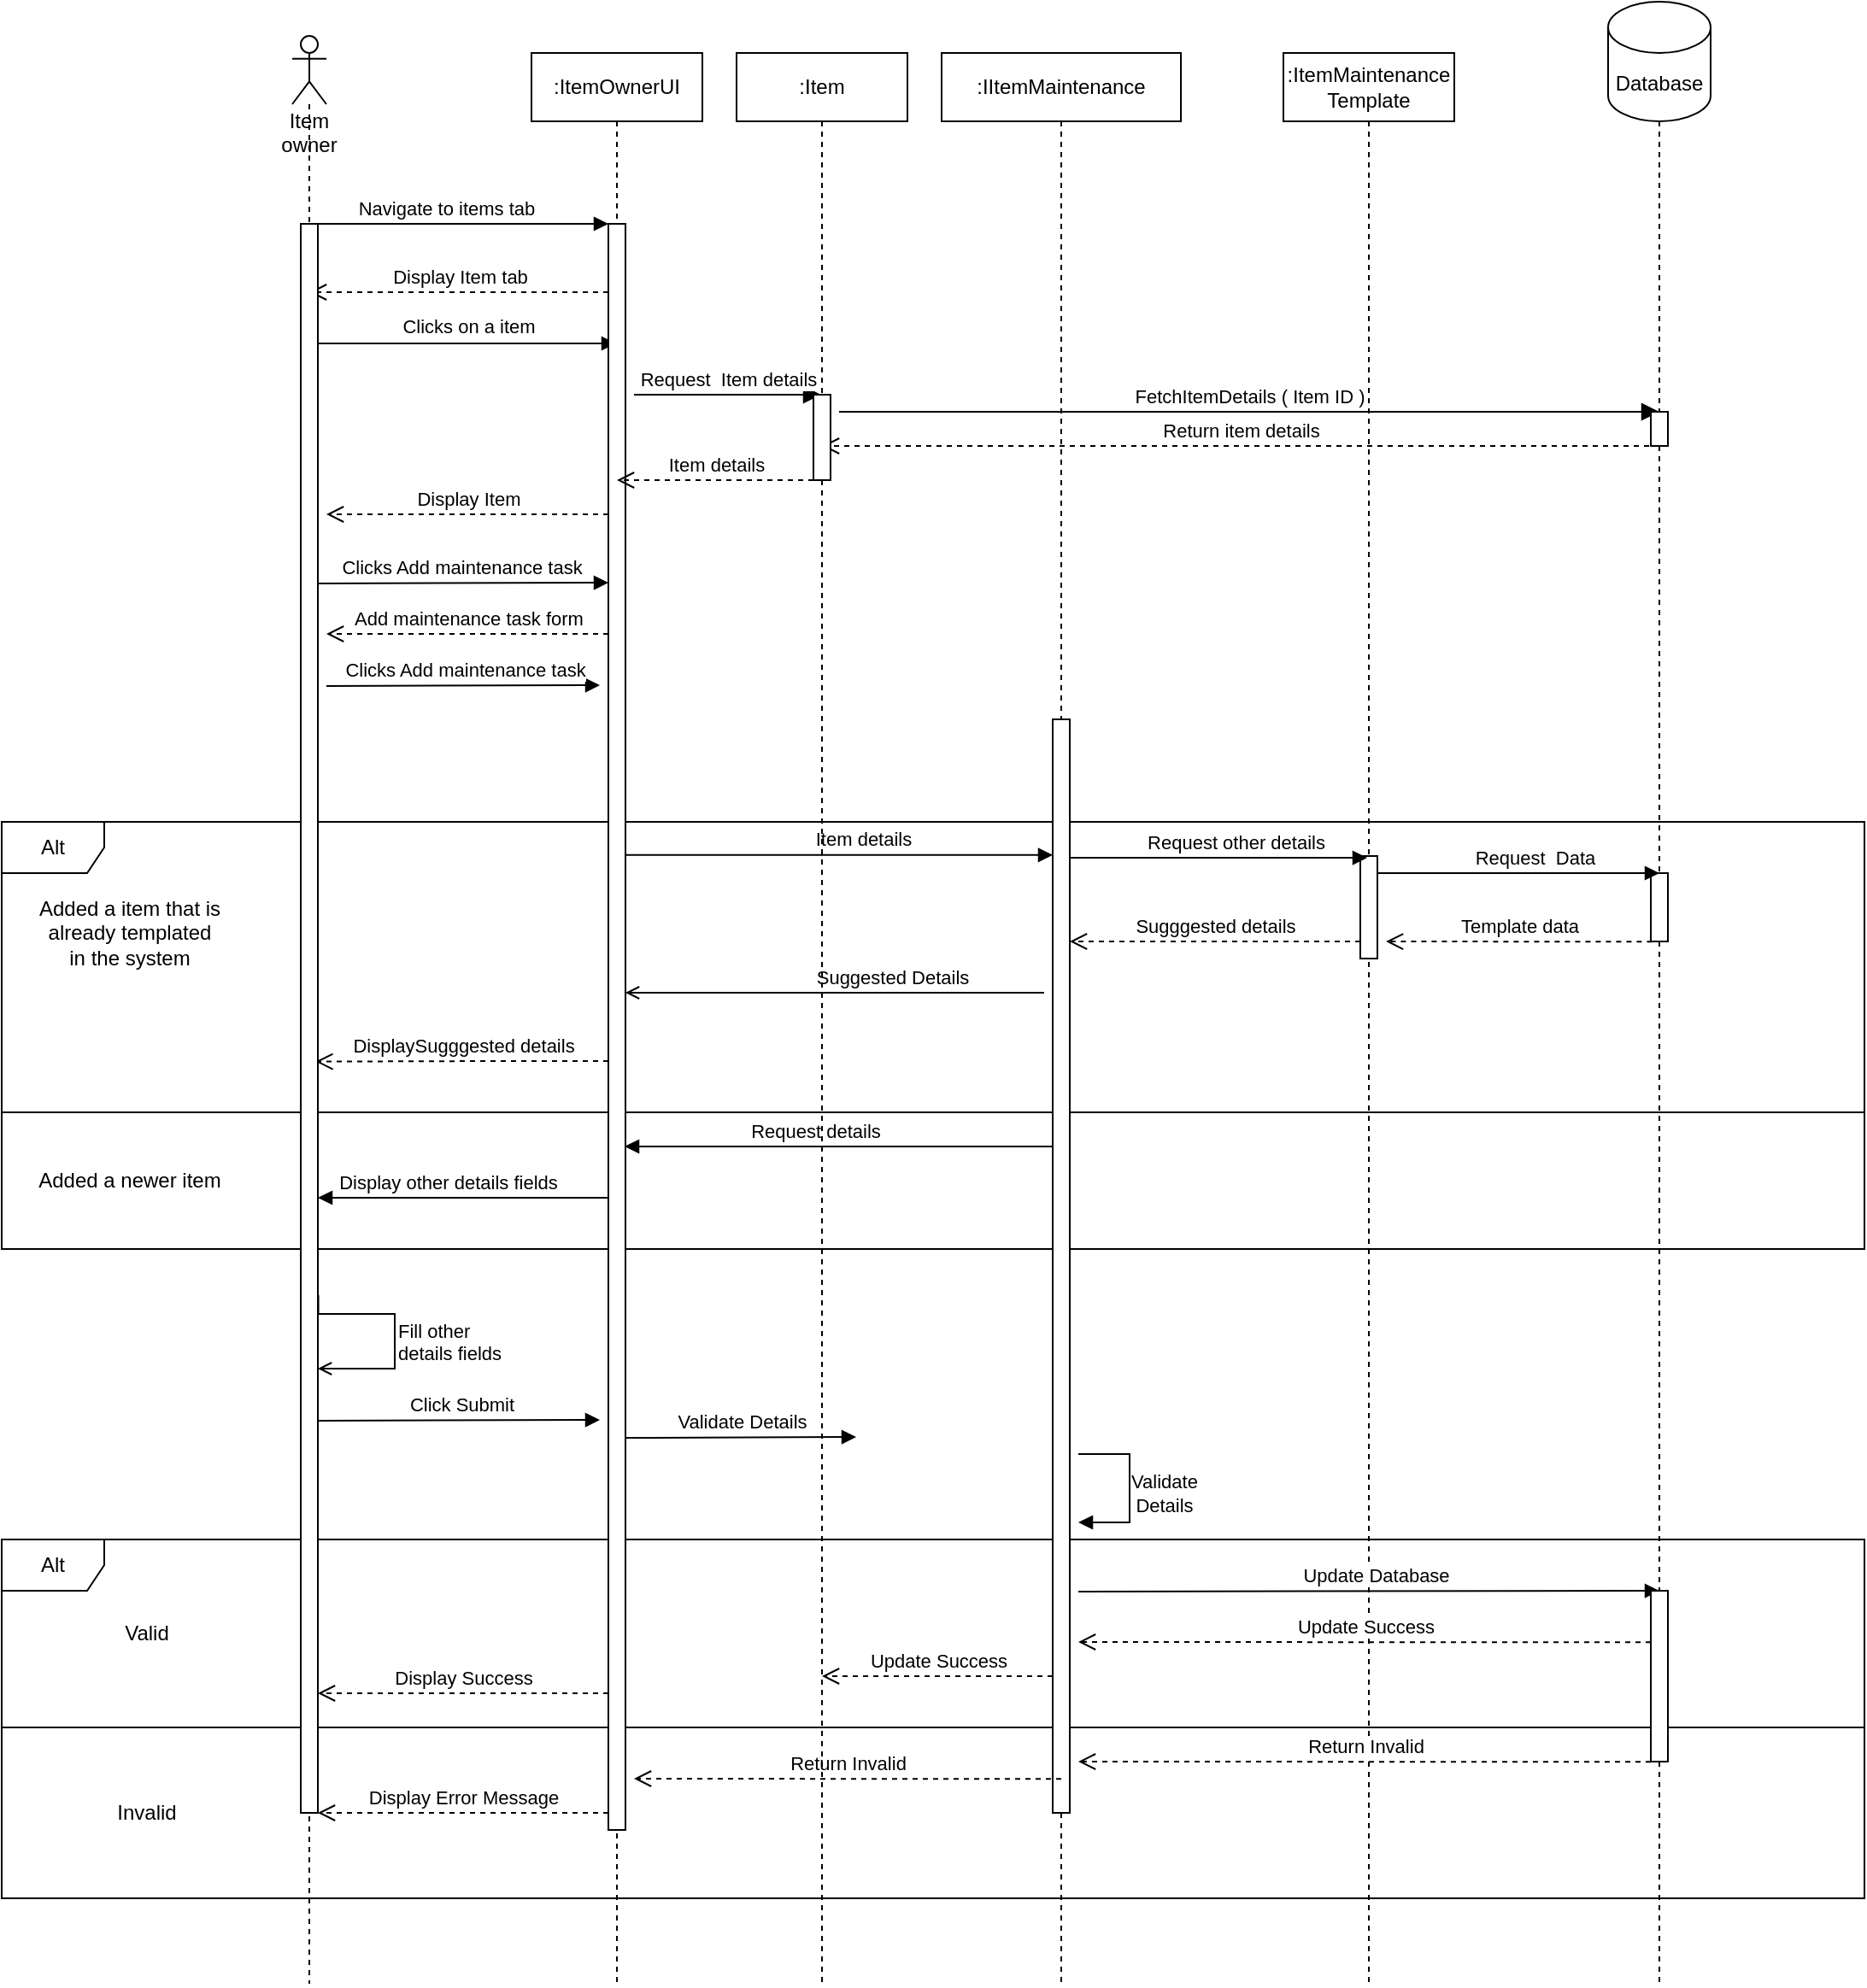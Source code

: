 <mxfile version="20.3.0" type="device"><diagram id="6SdmbmW-EF-M8GK9xfev" name="Page-1"><mxGraphModel dx="868" dy="1614" grid="1" gridSize="10" guides="1" tooltips="1" connect="1" arrows="1" fold="1" page="1" pageScale="1" pageWidth="850" pageHeight="1100" math="0" shadow="0"><root><mxCell id="0"/><mxCell id="1" parent="0"/><mxCell id="6gJRPSDtbmuujmaG9Sdf-45" value="" style="html=1;fillColor=none;" parent="1" vertex="1"><mxGeometry x="240" y="940" width="1090" height="100" as="geometry"/></mxCell><mxCell id="6gJRPSDtbmuujmaG9Sdf-46" value="Alt" style="shape=umlFrame;whiteSpace=wrap;html=1;fillColor=none;" parent="1" vertex="1"><mxGeometry x="240" y="830" width="1090" height="110" as="geometry"/></mxCell><mxCell id="6gJRPSDtbmuujmaG9Sdf-42" value="" style="html=1;fillColor=none;" parent="1" vertex="1"><mxGeometry x="240" y="580" width="1090" height="80" as="geometry"/></mxCell><mxCell id="6gJRPSDtbmuujmaG9Sdf-43" value="Alt" style="shape=umlFrame;whiteSpace=wrap;html=1;" parent="1" vertex="1"><mxGeometry x="240" y="410" width="1090" height="170" as="geometry"/></mxCell><mxCell id="6gJRPSDtbmuujmaG9Sdf-1" value="Item owner" style="shape=umlLifeline;participant=umlActor;perimeter=lifelinePerimeter;whiteSpace=wrap;html=1;container=1;collapsible=0;recursiveResize=0;verticalAlign=top;spacingTop=36;outlineConnect=0;align=center;" parent="1" vertex="1"><mxGeometry x="410" y="-50" width="20" height="1140" as="geometry"/></mxCell><mxCell id="6gJRPSDtbmuujmaG9Sdf-2" value=":ItemOwnerUI" style="shape=umlLifeline;perimeter=lifelinePerimeter;whiteSpace=wrap;html=1;container=0;collapsible=0;recursiveResize=0;outlineConnect=0;" parent="1" vertex="1"><mxGeometry x="550" y="-40" width="100" height="1130" as="geometry"/></mxCell><mxCell id="6gJRPSDtbmuujmaG9Sdf-13" value="Display Item tab" style="html=1;verticalAlign=bottom;endArrow=open;dashed=1;endSize=8;rounded=0;" parent="1" source="6gJRPSDtbmuujmaG9Sdf-3" target="6gJRPSDtbmuujmaG9Sdf-1" edge="1"><mxGeometry relative="1" as="geometry"><mxPoint x="500" y="136" as="targetPoint"/><mxPoint x="560" y="100" as="sourcePoint"/><Array as="points"><mxPoint x="500" y="100"/></Array></mxGeometry></mxCell><mxCell id="6gJRPSDtbmuujmaG9Sdf-14" value="Clicks on a item" style="html=1;verticalAlign=bottom;endArrow=block;rounded=0;" parent="1" target="6gJRPSDtbmuujmaG9Sdf-2" edge="1"><mxGeometry x="0.029" y="1" relative="1" as="geometry"><mxPoint x="420" y="130" as="sourcePoint"/><mxPoint x="565" y="130" as="targetPoint"/><Array as="points"><mxPoint x="420" y="130"/></Array><mxPoint as="offset"/></mxGeometry></mxCell><mxCell id="6gJRPSDtbmuujmaG9Sdf-15" value=":IItemMaintenance" style="shape=umlLifeline;perimeter=lifelinePerimeter;whiteSpace=wrap;html=1;container=1;collapsible=0;recursiveResize=0;outlineConnect=0;" parent="1" vertex="1"><mxGeometry x="790" y="-40" width="140" height="1130" as="geometry"/></mxCell><mxCell id="6gJRPSDtbmuujmaG9Sdf-16" value="" style="html=1;points=[];perimeter=orthogonalPerimeter;" parent="6gJRPSDtbmuujmaG9Sdf-15" vertex="1"><mxGeometry x="65" y="390" width="10" height="640" as="geometry"/></mxCell><mxCell id="6gJRPSDtbmuujmaG9Sdf-18" style="edgeStyle=orthogonalEdgeStyle;rounded=0;orthogonalLoop=1;jettySize=auto;html=1;endArrow=block;endFill=1;" parent="6gJRPSDtbmuujmaG9Sdf-15" edge="1"><mxGeometry relative="1" as="geometry"><mxPoint x="80" y="820" as="sourcePoint"/><mxPoint x="80" y="860" as="targetPoint"/><Array as="points"><mxPoint x="110" y="820"/><mxPoint x="110" y="860"/></Array></mxGeometry></mxCell><mxCell id="6gJRPSDtbmuujmaG9Sdf-19" value="Validate&lt;br&gt;Details" style="edgeLabel;html=1;align=center;verticalAlign=middle;resizable=0;points=[];" parent="6gJRPSDtbmuujmaG9Sdf-18" vertex="1" connectable="0"><mxGeometry x="-0.152" y="-2" relative="1" as="geometry"><mxPoint x="22" y="10" as="offset"/></mxGeometry></mxCell><mxCell id="6gJRPSDtbmuujmaG9Sdf-20" value="Update Success" style="html=1;verticalAlign=bottom;endArrow=open;dashed=1;endSize=8;rounded=0;" parent="6gJRPSDtbmuujmaG9Sdf-15" edge="1"><mxGeometry relative="1" as="geometry"><mxPoint x="-70" y="950" as="targetPoint"/><mxPoint x="65" y="950" as="sourcePoint"/><Array as="points"/></mxGeometry></mxCell><mxCell id="6gJRPSDtbmuujmaG9Sdf-52" value="FetchItemDetails ( Item ID )" style="html=1;verticalAlign=bottom;endArrow=block;endSize=8;rounded=0;endFill=1;" parent="6gJRPSDtbmuujmaG9Sdf-15" edge="1"><mxGeometry relative="1" as="geometry"><mxPoint x="420" y="210" as="targetPoint"/><mxPoint x="-60" y="210" as="sourcePoint"/><Array as="points"><mxPoint x="-60" y="210"/></Array></mxGeometry></mxCell><mxCell id="6gJRPSDtbmuujmaG9Sdf-21" value=":ItemMaintenance&lt;br&gt;Template" style="shape=umlLifeline;perimeter=lifelinePerimeter;whiteSpace=wrap;html=1;container=1;collapsible=0;recursiveResize=0;outlineConnect=0;" parent="1" vertex="1"><mxGeometry x="990" y="-40" width="100" height="1130" as="geometry"/></mxCell><mxCell id="6gJRPSDtbmuujmaG9Sdf-53" value="Return item details" style="html=1;verticalAlign=bottom;endArrow=open;dashed=1;endSize=8;rounded=0;" parent="6gJRPSDtbmuujmaG9Sdf-21" target="6gJRPSDtbmuujmaG9Sdf-50" edge="1"><mxGeometry relative="1" as="geometry"><mxPoint x="-125" y="230" as="targetPoint"/><mxPoint x="220" y="230" as="sourcePoint"/><Array as="points"><mxPoint x="-44.7" y="230"/></Array></mxGeometry></mxCell><mxCell id="6gJRPSDtbmuujmaG9Sdf-22" style="rounded=0;orthogonalLoop=1;jettySize=auto;html=1;exitX=0.5;exitY=1;exitDx=0;exitDy=0;exitPerimeter=0;endArrow=none;endFill=0;dashed=1;startArrow=none;" parent="1" source="6gJRPSDtbmuujmaG9Sdf-44" edge="1"><mxGeometry relative="1" as="geometry"><mxPoint x="1210" y="1090" as="targetPoint"/></mxGeometry></mxCell><mxCell id="6gJRPSDtbmuujmaG9Sdf-23" value="Database" style="shape=cylinder3;whiteSpace=wrap;html=1;boundedLbl=1;backgroundOutline=1;size=15;" parent="1" vertex="1"><mxGeometry x="1180" y="-70" width="60" height="70" as="geometry"/></mxCell><mxCell id="6gJRPSDtbmuujmaG9Sdf-24" value="" style="html=1;points=[];perimeter=orthogonalPerimeter;" parent="1" vertex="1"><mxGeometry x="1035" y="430" width="10" height="60" as="geometry"/></mxCell><mxCell id="6gJRPSDtbmuujmaG9Sdf-25" value="Request other details" style="html=1;verticalAlign=bottom;endArrow=block;rounded=0;entryX=0.4;entryY=0.017;entryDx=0;entryDy=0;entryPerimeter=0;" parent="1" target="6gJRPSDtbmuujmaG9Sdf-24" edge="1"><mxGeometry x="0.111" relative="1" as="geometry"><mxPoint x="865" y="431.02" as="sourcePoint"/><mxPoint x="1009" y="430.45" as="targetPoint"/><Array as="points"/><mxPoint as="offset"/></mxGeometry></mxCell><mxCell id="6gJRPSDtbmuujmaG9Sdf-26" value="Sugggested details" style="html=1;verticalAlign=bottom;endArrow=open;dashed=1;endSize=8;rounded=0;" parent="1" edge="1"><mxGeometry relative="1" as="geometry"><mxPoint x="865" y="480" as="targetPoint"/><mxPoint x="1035" y="480" as="sourcePoint"/><Array as="points"><mxPoint x="970" y="480"/></Array></mxGeometry></mxCell><mxCell id="6gJRPSDtbmuujmaG9Sdf-27" value="Suggested Details" style="html=1;verticalAlign=bottom;endArrow=open;rounded=0;endFill=0;" parent="1" edge="1"><mxGeometry x="0.111" relative="1" as="geometry"><mxPoint x="745" y="510" as="sourcePoint"/><mxPoint x="605" y="510" as="targetPoint"/><Array as="points"><mxPoint x="850" y="510"/><mxPoint x="745" y="510"/></Array><mxPoint as="offset"/></mxGeometry></mxCell><mxCell id="6gJRPSDtbmuujmaG9Sdf-28" value="" style="html=1;points=[];perimeter=orthogonalPerimeter;" parent="1" vertex="1"><mxGeometry x="1205" y="440" width="10" height="40" as="geometry"/></mxCell><mxCell id="6gJRPSDtbmuujmaG9Sdf-29" value="" style="edgeStyle=orthogonalEdgeStyle;rounded=0;orthogonalLoop=1;jettySize=auto;html=1;exitX=0.5;exitY=1;exitDx=0;exitDy=0;exitPerimeter=0;endArrow=none;endFill=0;dashed=1;startArrow=none;" parent="1" source="6gJRPSDtbmuujmaG9Sdf-54" target="6gJRPSDtbmuujmaG9Sdf-28" edge="1"><mxGeometry relative="1" as="geometry"><mxPoint x="1210" y="591.429" as="targetPoint"/><mxPoint x="1210" y="2.274e-13" as="sourcePoint"/></mxGeometry></mxCell><mxCell id="6gJRPSDtbmuujmaG9Sdf-30" value="Request&amp;nbsp; Data" style="html=1;verticalAlign=bottom;endArrow=block;rounded=0;exitX=1;exitY=0.273;exitDx=0;exitDy=0;exitPerimeter=0;" parent="1" edge="1"><mxGeometry x="0.111" relative="1" as="geometry"><mxPoint x="1045" y="440.0" as="sourcePoint"/><mxPoint x="1210" y="440" as="targetPoint"/><Array as="points"/><mxPoint as="offset"/></mxGeometry></mxCell><mxCell id="6gJRPSDtbmuujmaG9Sdf-31" value="Template data" style="html=1;verticalAlign=bottom;endArrow=open;dashed=1;endSize=8;rounded=0;exitX=0.071;exitY=1.004;exitDx=0;exitDy=0;exitPerimeter=0;" parent="1" source="6gJRPSDtbmuujmaG9Sdf-28" edge="1"><mxGeometry relative="1" as="geometry"><mxPoint x="1050" y="480" as="targetPoint"/><mxPoint x="1045" y="490" as="sourcePoint"/><Array as="points"/></mxGeometry></mxCell><mxCell id="6gJRPSDtbmuujmaG9Sdf-32" value="Added a item that is already templated in the system" style="text;html=1;strokeColor=none;fillColor=none;align=center;verticalAlign=middle;whiteSpace=wrap;rounded=0;" parent="1" vertex="1"><mxGeometry x="260" y="460" width="110" height="30" as="geometry"/></mxCell><mxCell id="6gJRPSDtbmuujmaG9Sdf-33" value="Added a newer item" style="text;html=1;strokeColor=none;fillColor=none;align=center;verticalAlign=middle;whiteSpace=wrap;rounded=0;" parent="1" vertex="1"><mxGeometry x="260" y="605" width="110" height="30" as="geometry"/></mxCell><mxCell id="6gJRPSDtbmuujmaG9Sdf-34" value="Request details" style="html=1;verticalAlign=bottom;endArrow=block;rounded=0;entryX=0.95;entryY=0.48;entryDx=0;entryDy=0;entryPerimeter=0;endFill=1;" parent="1" edge="1"><mxGeometry x="0.111" relative="1" as="geometry"><mxPoint x="855" y="600" as="sourcePoint"/><mxPoint x="604.5" y="600" as="targetPoint"/><Array as="points"/><mxPoint as="offset"/></mxGeometry></mxCell><mxCell id="6gJRPSDtbmuujmaG9Sdf-35" value="" style="rounded=0;orthogonalLoop=1;jettySize=auto;html=1;exitX=0.5;exitY=1;exitDx=0;exitDy=0;exitPerimeter=0;endArrow=none;endFill=0;dashed=1;startArrow=none;" parent="1" source="6gJRPSDtbmuujmaG9Sdf-28" target="6gJRPSDtbmuujmaG9Sdf-44" edge="1"><mxGeometry relative="1" as="geometry"><mxPoint x="1210" y="1090" as="targetPoint"/><mxPoint x="1210" y="480" as="sourcePoint"/></mxGeometry></mxCell><mxCell id="6gJRPSDtbmuujmaG9Sdf-36" value="Click Submit" style="html=1;verticalAlign=bottom;endArrow=block;rounded=0;startArrow=none;" parent="1" edge="1"><mxGeometry x="0.029" relative="1" as="geometry"><mxPoint x="425" y="760.5" as="sourcePoint"/><mxPoint x="590" y="760" as="targetPoint"/><Array as="points"><mxPoint x="425" y="760.5"/></Array><mxPoint x="-1" as="offset"/></mxGeometry></mxCell><mxCell id="6gJRPSDtbmuujmaG9Sdf-37" value="Update Database" style="html=1;verticalAlign=bottom;endArrow=block;rounded=0;startArrow=none;" parent="1" edge="1"><mxGeometry x="0.029" relative="1" as="geometry"><mxPoint x="870" y="860.5" as="sourcePoint"/><mxPoint x="1210" y="860" as="targetPoint"/><Array as="points"/><mxPoint x="-1" as="offset"/></mxGeometry></mxCell><mxCell id="6gJRPSDtbmuujmaG9Sdf-38" value="Update Success" style="html=1;verticalAlign=bottom;endArrow=open;dashed=1;endSize=8;rounded=0;exitX=0.071;exitY=1.004;exitDx=0;exitDy=0;exitPerimeter=0;" parent="1" edge="1"><mxGeometry relative="1" as="geometry"><mxPoint x="870" y="890" as="targetPoint"/><mxPoint x="1205" y="890.16" as="sourcePoint"/><Array as="points"/></mxGeometry></mxCell><mxCell id="6gJRPSDtbmuujmaG9Sdf-39" value="Display Success" style="html=1;verticalAlign=bottom;endArrow=open;dashed=1;endSize=8;rounded=0;" parent="1" edge="1"><mxGeometry relative="1" as="geometry"><mxPoint x="425.0" y="920" as="targetPoint"/><mxPoint x="595" y="920" as="sourcePoint"/><Array as="points"/></mxGeometry></mxCell><mxCell id="6gJRPSDtbmuujmaG9Sdf-40" value="Return Invalid" style="html=1;verticalAlign=bottom;endArrow=open;dashed=1;endSize=8;rounded=0;exitX=0.071;exitY=1.004;exitDx=0;exitDy=0;exitPerimeter=0;" parent="1" edge="1"><mxGeometry relative="1" as="geometry"><mxPoint x="870" y="960" as="targetPoint"/><mxPoint x="1205" y="960.16" as="sourcePoint"/><Array as="points"/></mxGeometry></mxCell><mxCell id="6gJRPSDtbmuujmaG9Sdf-41" value="Return Invalid" style="html=1;verticalAlign=bottom;endArrow=open;dashed=1;endSize=8;rounded=0;exitX=0.5;exitY=0.969;exitDx=0;exitDy=0;exitPerimeter=0;" parent="1" source="6gJRPSDtbmuujmaG9Sdf-16" edge="1"><mxGeometry relative="1" as="geometry"><mxPoint x="610" y="970" as="targetPoint"/><mxPoint x="745" y="970" as="sourcePoint"/><Array as="points"/></mxGeometry></mxCell><mxCell id="6gJRPSDtbmuujmaG9Sdf-44" value="" style="html=1;points=[];perimeter=orthogonalPerimeter;" parent="1" vertex="1"><mxGeometry x="1205" y="860" width="10" height="100" as="geometry"/></mxCell><mxCell id="6gJRPSDtbmuujmaG9Sdf-17" value="Item details" style="html=1;verticalAlign=bottom;endArrow=block;rounded=0;endFill=1;exitX=0.988;exitY=0.393;exitDx=0;exitDy=0;exitPerimeter=0;" parent="1" source="6gJRPSDtbmuujmaG9Sdf-3" target="6gJRPSDtbmuujmaG9Sdf-16" edge="1"><mxGeometry x="0.111" relative="1" as="geometry"><mxPoint x="610" y="300" as="sourcePoint"/><mxPoint x="720" y="300" as="targetPoint"/><Array as="points"/><mxPoint as="offset"/></mxGeometry></mxCell><mxCell id="6gJRPSDtbmuujmaG9Sdf-3" value="" style="html=1;points=[];perimeter=orthogonalPerimeter;" parent="1" vertex="1"><mxGeometry x="595" y="60" width="10" height="940" as="geometry"/></mxCell><mxCell id="6gJRPSDtbmuujmaG9Sdf-4" value="Navigate to items tab" style="html=1;verticalAlign=bottom;endArrow=block;entryX=0;entryY=0;rounded=0;endFill=1;" parent="1" target="6gJRPSDtbmuujmaG9Sdf-3" edge="1"><mxGeometry x="0.333" relative="1" as="geometry"><mxPoint x="530" y="60" as="sourcePoint"/><Array as="points"><mxPoint x="420" y="60"/></Array><mxPoint as="offset"/></mxGeometry></mxCell><mxCell id="6gJRPSDtbmuujmaG9Sdf-5" value="Request&amp;nbsp; Item details" style="html=1;verticalAlign=bottom;endArrow=block;endSize=8;rounded=0;endFill=1;" parent="1" target="6gJRPSDtbmuujmaG9Sdf-50" edge="1"><mxGeometry relative="1" as="geometry"><mxPoint x="449.929" y="160" as="targetPoint"/><mxPoint x="610" y="160" as="sourcePoint"/><Array as="points"><mxPoint x="610" y="160"/></Array></mxGeometry></mxCell><mxCell id="6gJRPSDtbmuujmaG9Sdf-6" value="Clicks Add maintenance task" style="html=1;verticalAlign=bottom;endArrow=block;entryX=0;entryY=0;rounded=0;startArrow=none;" parent="1" edge="1"><mxGeometry x="0.029" relative="1" as="geometry"><mxPoint x="420" y="270.5" as="sourcePoint"/><mxPoint x="595" y="270" as="targetPoint"/><Array as="points"><mxPoint x="420" y="270.5"/></Array><mxPoint x="-1" as="offset"/></mxGeometry></mxCell><mxCell id="6gJRPSDtbmuujmaG9Sdf-7" value="DisplaySugggested details" style="html=1;verticalAlign=bottom;endArrow=open;dashed=1;endSize=8;rounded=0;entryX=0.867;entryY=0.602;entryDx=0;entryDy=0;entryPerimeter=0;" parent="1" edge="1"><mxGeometry relative="1" as="geometry"><mxPoint x="423.67" y="550.3" as="targetPoint"/><mxPoint x="595.0" y="550" as="sourcePoint"/><Array as="points"><mxPoint x="530.0" y="550"/></Array></mxGeometry></mxCell><mxCell id="6gJRPSDtbmuujmaG9Sdf-8" value="" style="html=1;points=[];perimeter=orthogonalPerimeter;" parent="1" vertex="1"><mxGeometry x="415" y="60" width="10" height="930" as="geometry"/></mxCell><mxCell id="6gJRPSDtbmuujmaG9Sdf-9" value="Display other details fields" style="html=1;verticalAlign=bottom;endArrow=block;rounded=0;endFill=1;exitX=-0.015;exitY=0.597;exitDx=0;exitDy=0;exitPerimeter=0;" parent="1" edge="1"><mxGeometry x="0.111" relative="1" as="geometry"><mxPoint x="595.0" y="630" as="sourcePoint"/><mxPoint x="425.0" y="630" as="targetPoint"/><Array as="points"/><mxPoint as="offset"/></mxGeometry></mxCell><mxCell id="6gJRPSDtbmuujmaG9Sdf-10" value="Fill other &lt;br&gt;details fields" style="html=1;verticalAlign=bottom;endArrow=open;rounded=0;endFill=0;exitX=1.027;exitY=0.573;exitDx=0;exitDy=0;exitPerimeter=0;edgeStyle=orthogonalEdgeStyle;align=left;" parent="1" edge="1"><mxGeometry x="0.323" relative="1" as="geometry"><mxPoint x="425.27" y="686.94" as="sourcePoint"/><mxPoint x="425" y="730" as="targetPoint"/><Array as="points"><mxPoint x="470" y="698"/><mxPoint x="470" y="730"/></Array><mxPoint as="offset"/></mxGeometry></mxCell><mxCell id="6gJRPSDtbmuujmaG9Sdf-11" value="Validate Details" style="html=1;verticalAlign=bottom;endArrow=block;rounded=0;startArrow=none;" parent="1" edge="1"><mxGeometry x="0.029" relative="1" as="geometry"><mxPoint x="605" y="770.5" as="sourcePoint"/><mxPoint x="740" y="770" as="targetPoint"/><Array as="points"><mxPoint x="605" y="770.5"/></Array><mxPoint x="-1" as="offset"/></mxGeometry></mxCell><mxCell id="6gJRPSDtbmuujmaG9Sdf-12" value="Display Error Message" style="html=1;verticalAlign=bottom;endArrow=open;dashed=1;endSize=8;rounded=0;" parent="1" edge="1"><mxGeometry relative="1" as="geometry"><mxPoint x="425.0" y="990" as="targetPoint"/><mxPoint x="595" y="990" as="sourcePoint"/><Array as="points"/></mxGeometry></mxCell><mxCell id="6gJRPSDtbmuujmaG9Sdf-50" value=":Item" style="shape=umlLifeline;perimeter=lifelinePerimeter;whiteSpace=wrap;html=1;container=1;collapsible=0;recursiveResize=0;outlineConnect=0;" parent="1" vertex="1"><mxGeometry x="670" y="-40" width="100" height="1130" as="geometry"/></mxCell><mxCell id="6gJRPSDtbmuujmaG9Sdf-51" value="" style="html=1;points=[];perimeter=orthogonalPerimeter;" parent="6gJRPSDtbmuujmaG9Sdf-50" vertex="1"><mxGeometry x="45" y="200" width="10" height="50" as="geometry"/></mxCell><mxCell id="6gJRPSDtbmuujmaG9Sdf-55" value="Item details" style="html=1;verticalAlign=bottom;endArrow=open;dashed=1;endSize=8;rounded=0;" parent="6gJRPSDtbmuujmaG9Sdf-50" edge="1"><mxGeometry relative="1" as="geometry"><mxPoint x="-70" y="250" as="targetPoint"/><mxPoint x="45" y="250" as="sourcePoint"/><Array as="points"><mxPoint x="-50" y="250"/></Array></mxGeometry></mxCell><mxCell id="6gJRPSDtbmuujmaG9Sdf-56" value="Display Item" style="html=1;verticalAlign=bottom;endArrow=open;dashed=1;endSize=8;rounded=0;" parent="1" edge="1"><mxGeometry relative="1" as="geometry"><mxPoint x="430" y="230" as="targetPoint"/><mxPoint x="595" y="230" as="sourcePoint"/><Array as="points"><mxPoint x="500" y="230"/></Array></mxGeometry></mxCell><mxCell id="6gJRPSDtbmuujmaG9Sdf-57" value="Add maintenance task form" style="html=1;verticalAlign=bottom;endArrow=open;dashed=1;endSize=8;rounded=0;" parent="1" edge="1"><mxGeometry relative="1" as="geometry"><mxPoint x="430" y="300" as="targetPoint"/><mxPoint x="595" y="300" as="sourcePoint"/><Array as="points"><mxPoint x="500" y="300"/></Array></mxGeometry></mxCell><mxCell id="6gJRPSDtbmuujmaG9Sdf-58" value="Clicks Add maintenance task" style="html=1;verticalAlign=bottom;endArrow=block;rounded=0;startArrow=none;" parent="1" edge="1"><mxGeometry x="0.029" relative="1" as="geometry"><mxPoint x="430" y="330.5" as="sourcePoint"/><mxPoint x="590" y="330" as="targetPoint"/><Array as="points"><mxPoint x="430" y="330.5"/></Array><mxPoint x="-1" as="offset"/></mxGeometry></mxCell><mxCell id="6gJRPSDtbmuujmaG9Sdf-59" value="Valid" style="text;html=1;strokeColor=none;fillColor=none;align=center;verticalAlign=middle;whiteSpace=wrap;rounded=0;" parent="1" vertex="1"><mxGeometry x="270" y="870" width="110" height="30" as="geometry"/></mxCell><mxCell id="6gJRPSDtbmuujmaG9Sdf-60" value="Invalid" style="text;html=1;strokeColor=none;fillColor=none;align=center;verticalAlign=middle;whiteSpace=wrap;rounded=0;" parent="1" vertex="1"><mxGeometry x="270" y="975" width="110" height="30" as="geometry"/></mxCell><mxCell id="6gJRPSDtbmuujmaG9Sdf-54" value="" style="html=1;points=[];perimeter=orthogonalPerimeter;" parent="1" vertex="1"><mxGeometry x="1205" y="170" width="10" height="20" as="geometry"/></mxCell><mxCell id="6gJRPSDtbmuujmaG9Sdf-62" value="" style="edgeStyle=orthogonalEdgeStyle;rounded=0;orthogonalLoop=1;jettySize=auto;html=1;exitX=0.5;exitY=1;exitDx=0;exitDy=0;exitPerimeter=0;endArrow=none;endFill=0;dashed=1;" parent="1" source="6gJRPSDtbmuujmaG9Sdf-23" target="6gJRPSDtbmuujmaG9Sdf-54" edge="1"><mxGeometry relative="1" as="geometry"><mxPoint x="1210" y="440" as="targetPoint"/><mxPoint x="1210" as="sourcePoint"/></mxGeometry></mxCell></root></mxGraphModel></diagram></mxfile>